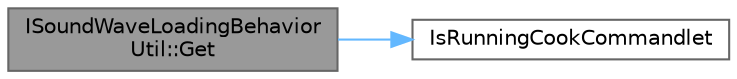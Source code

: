 digraph "ISoundWaveLoadingBehaviorUtil::Get"
{
 // INTERACTIVE_SVG=YES
 // LATEX_PDF_SIZE
  bgcolor="transparent";
  edge [fontname=Helvetica,fontsize=10,labelfontname=Helvetica,labelfontsize=10];
  node [fontname=Helvetica,fontsize=10,shape=box,height=0.2,width=0.4];
  rankdir="LR";
  Node1 [id="Node000001",label="ISoundWaveLoadingBehavior\lUtil::Get",height=0.2,width=0.4,color="gray40", fillcolor="grey60", style="filled", fontcolor="black",tooltip=" "];
  Node1 -> Node2 [id="edge1_Node000001_Node000002",color="steelblue1",style="solid",tooltip=" "];
  Node2 [id="Node000002",label="IsRunningCookCommandlet",height=0.2,width=0.4,color="grey40", fillcolor="white", style="filled",URL="$d5/d8c/CoreGlobals_8h.html#af05a9e17474fcc7993c106e3dee513ff",tooltip="Check to see if this executable is running the cookcommandlet."];
}
